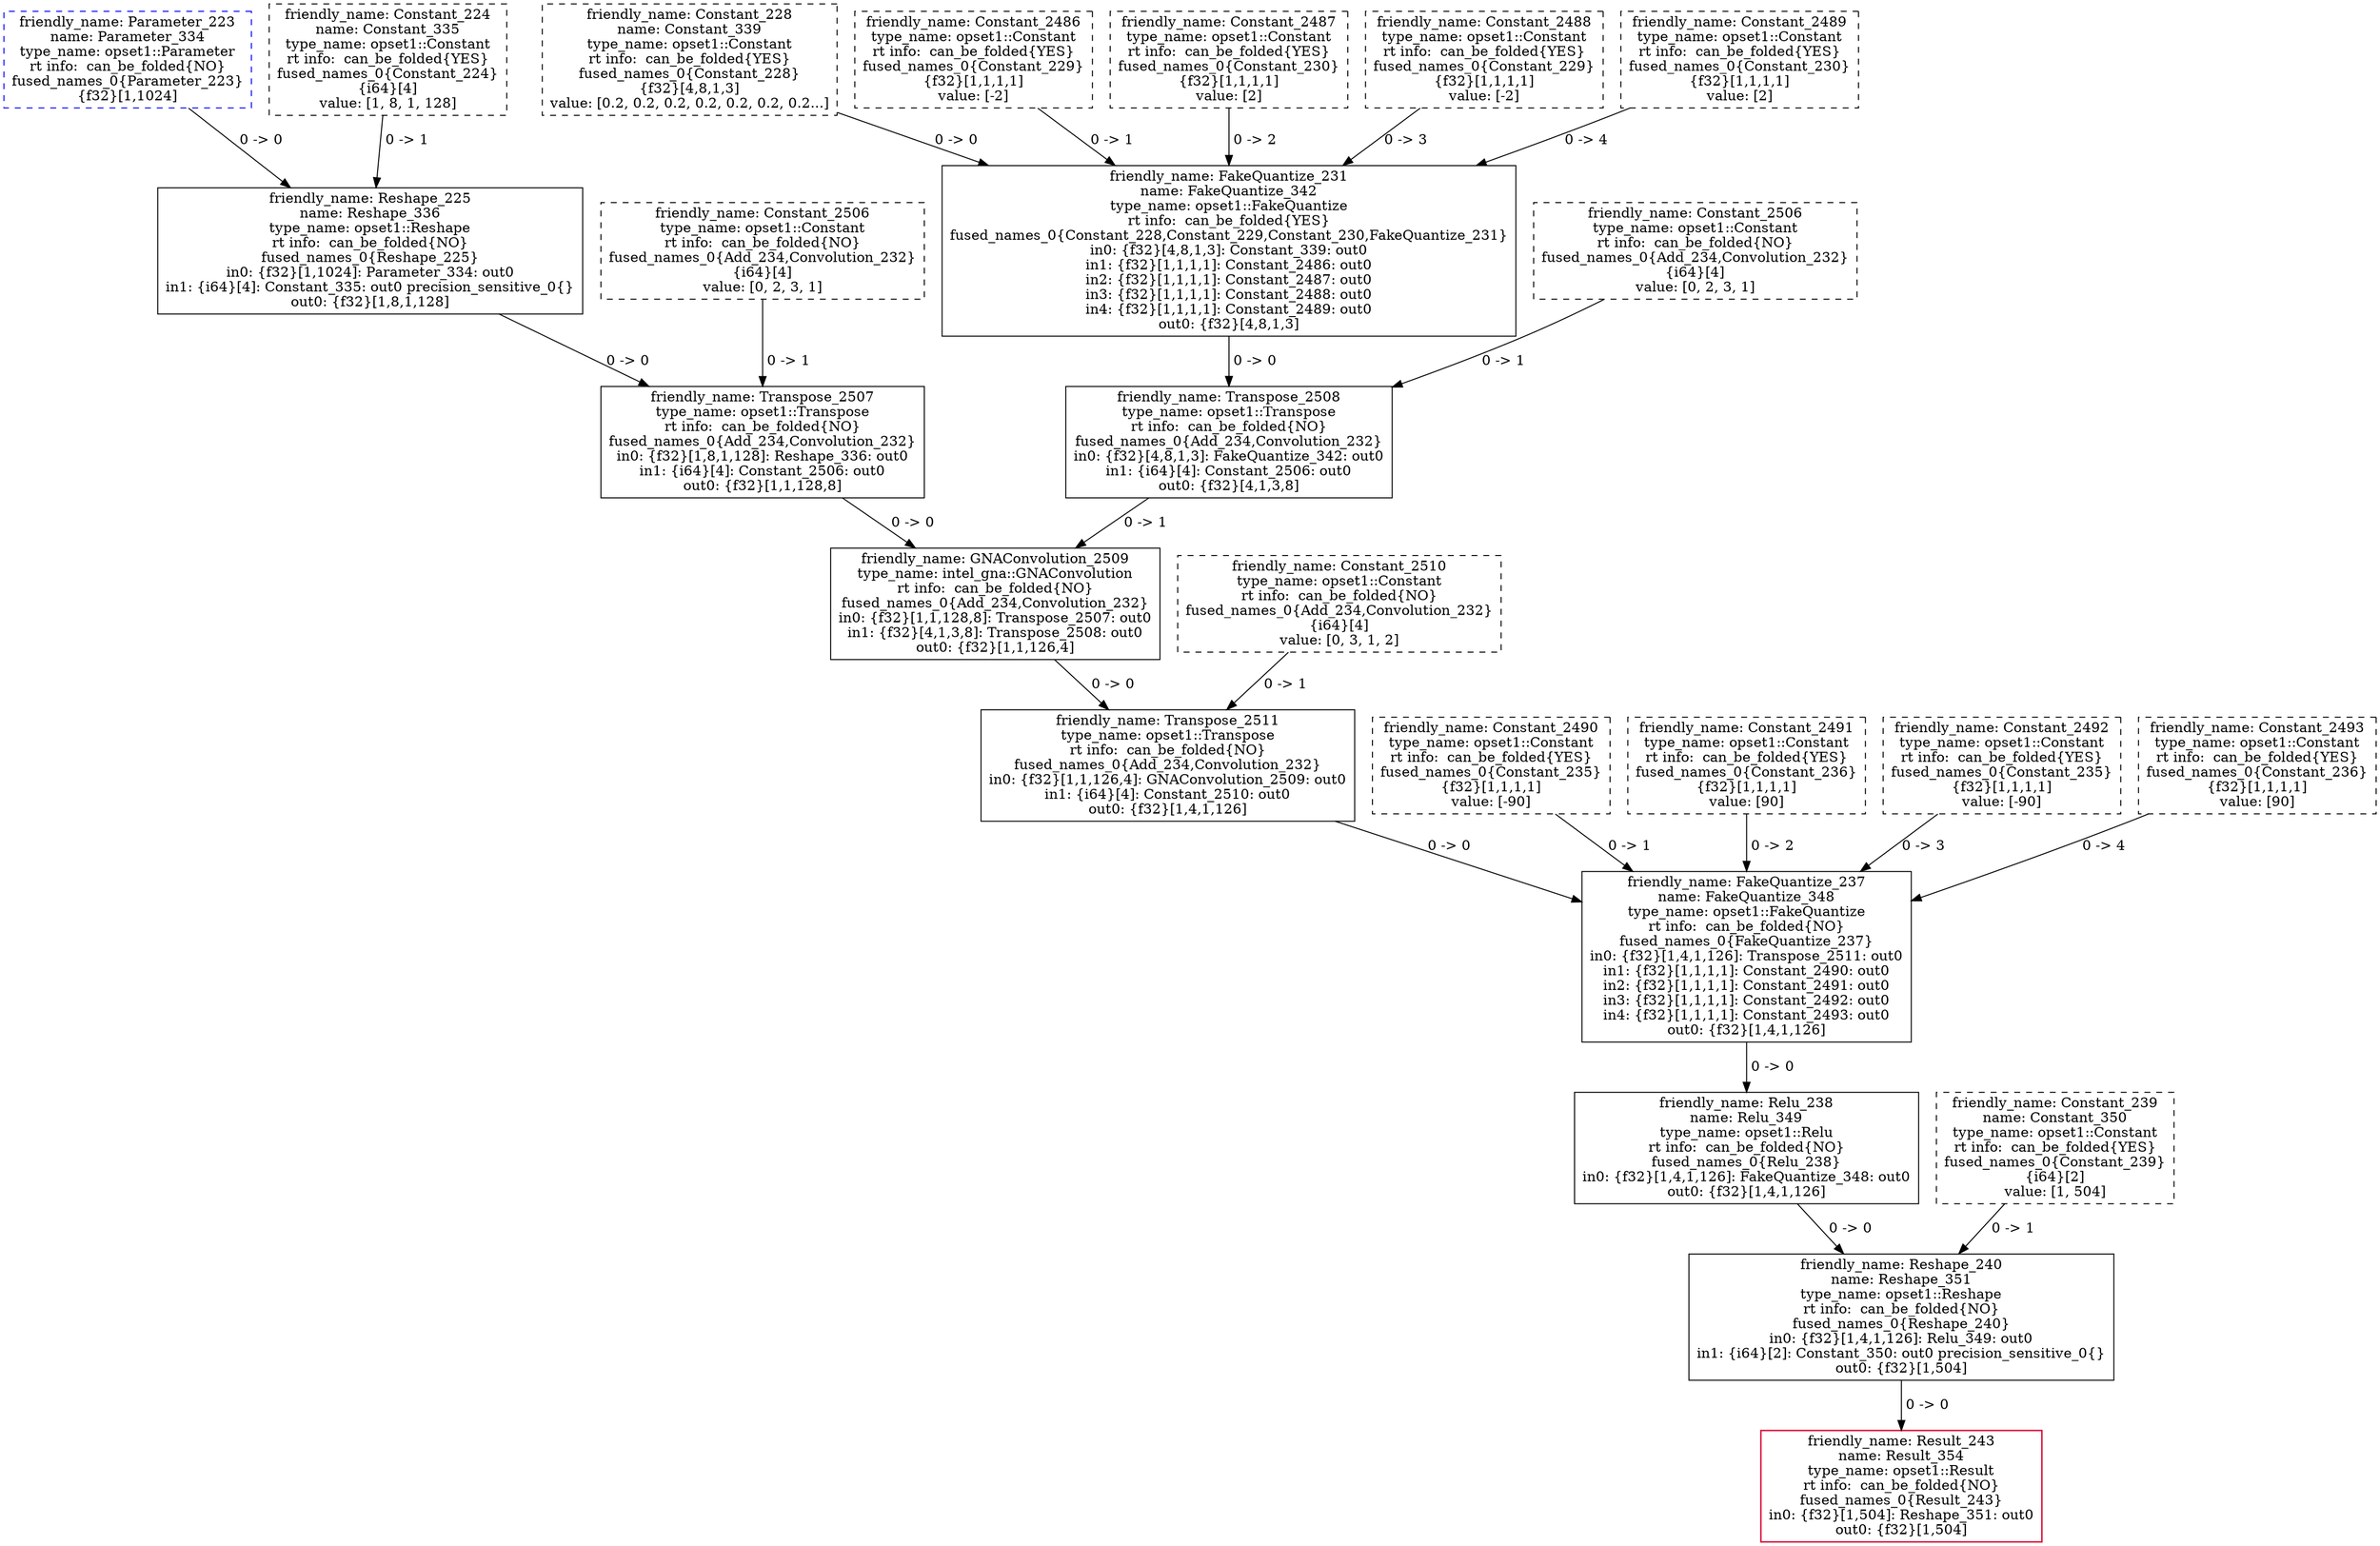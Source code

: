 digraph ngraph
{
    Reshape_351 [shape=box color=black label="friendly_name: Reshape_240\nname: Reshape_351\ntype_name: opset1::Reshape\nrt info:  can_be_folded{NO}\nfused_names_0{Reshape_240}\nin0: {f32}[1,4,1,126]: Relu_349: out0\nin1: {i64}[2]: Constant_350: out0 precision_sensitive_0{}\nout0: {f32}[1,504]"]
    Result_354 [shape=box color=crimson penwidth=1.5 label="friendly_name: Result_243\nname: Result_354\ntype_name: opset1::Result\nrt info:  can_be_folded{NO}\nfused_names_0{Result_243}\nin0: {f32}[1,504]: Reshape_351: out0\nout0: {f32}[1,504]"]
    Reshape_351 -> Result_354[label=" 0 -> 0 "]
    Relu_349 [shape=box color=black label="friendly_name: Relu_238\nname: Relu_349\ntype_name: opset1::Relu\nrt info:  can_be_folded{NO}\nfused_names_0{Relu_238}\nin0: {f32}[1,4,1,126]: FakeQuantize_348: out0\nout0: {f32}[1,4,1,126]"]
    Relu_349 -> Reshape_351[label=" 0 -> 0 "]
    CLONE_0[ shape="box"  style="dashed"  color="black"  label="friendly_name: Constant_239\nname: Constant_350\ntype_name: opset1::Constant\nrt info:  can_be_folded{YES}\nfused_names_0{Constant_239}
{i64}[2]
value: [1, 504]" ]
    CLONE_0 -> Reshape_351[label=" 0 -> 1 "]
    FakeQuantize_348 [shape=box color=black label="friendly_name: FakeQuantize_237\nname: FakeQuantize_348\ntype_name: opset1::FakeQuantize\nrt info:  can_be_folded{NO}\nfused_names_0{FakeQuantize_237}\nin0: {f32}[1,4,1,126]: Transpose_2511: out0\nin1: {f32}[1,1,1,1]: Constant_2490: out0\nin2: {f32}[1,1,1,1]: Constant_2491: out0\nin3: {f32}[1,1,1,1]: Constant_2492: out0\nin4: {f32}[1,1,1,1]: Constant_2493: out0\nout0: {f32}[1,4,1,126]"]
    FakeQuantize_348 -> Relu_349[label=" 0 -> 0 "]
    Transpose_2511 [shape=box color=black label="friendly_name: Transpose_2511\ntype_name: opset1::Transpose\nrt info:  can_be_folded{NO}\nfused_names_0{Add_234,Convolution_232}\nin0: {f32}[1,1,126,4]: GNAConvolution_2509: out0\nin1: {i64}[4]: Constant_2510: out0\nout0: {f32}[1,4,1,126]"]
    Transpose_2511 -> FakeQuantize_348[label=" 0 -> 0 "]
    CLONE_1[ shape="box"  style="dashed"  color="black"  label="friendly_name: Constant_2490\ntype_name: opset1::Constant\nrt info:  can_be_folded{YES}\nfused_names_0{Constant_235}
{f32}[1,1,1,1]
value: [-90]" ]
    CLONE_1 -> FakeQuantize_348[label=" 0 -> 1 "]
    CLONE_2[ shape="box"  style="dashed"  color="black"  label="friendly_name: Constant_2491\ntype_name: opset1::Constant\nrt info:  can_be_folded{YES}\nfused_names_0{Constant_236}
{f32}[1,1,1,1]
value: [90]" ]
    CLONE_2 -> FakeQuantize_348[label=" 0 -> 2 "]
    CLONE_3[ shape="box"  style="dashed"  color="black"  label="friendly_name: Constant_2492\ntype_name: opset1::Constant\nrt info:  can_be_folded{YES}\nfused_names_0{Constant_235}
{f32}[1,1,1,1]
value: [-90]" ]
    CLONE_3 -> FakeQuantize_348[label=" 0 -> 3 "]
    CLONE_4[ shape="box"  style="dashed"  color="black"  label="friendly_name: Constant_2493\ntype_name: opset1::Constant\nrt info:  can_be_folded{YES}\nfused_names_0{Constant_236}
{f32}[1,1,1,1]
value: [90]" ]
    CLONE_4 -> FakeQuantize_348[label=" 0 -> 4 "]
    GNAConvolution_2509 [shape=box color=black label="friendly_name: GNAConvolution_2509\ntype_name: intel_gna::GNAConvolution\nrt info:  can_be_folded{NO}\nfused_names_0{Add_234,Convolution_232}\nin0: {f32}[1,1,128,8]: Transpose_2507: out0\nin1: {f32}[4,1,3,8]: Transpose_2508: out0\nout0: {f32}[1,1,126,4]"]
    GNAConvolution_2509 -> Transpose_2511[label=" 0 -> 0 "]
    CLONE_5[ shape="box"  style="dashed"  color="black"  label="friendly_name: Constant_2510\ntype_name: opset1::Constant\nrt info:  can_be_folded{NO}\nfused_names_0{Add_234,Convolution_232}
{i64}[4]
value: [0, 3, 1, 2]" ]
    CLONE_5 -> Transpose_2511[label=" 0 -> 1 "]
    Transpose_2507 [shape=box color=black label="friendly_name: Transpose_2507\ntype_name: opset1::Transpose\nrt info:  can_be_folded{NO}\nfused_names_0{Add_234,Convolution_232}\nin0: {f32}[1,8,1,128]: Reshape_336: out0\nin1: {i64}[4]: Constant_2506: out0\nout0: {f32}[1,1,128,8]"]
    Transpose_2507 -> GNAConvolution_2509[label=" 0 -> 0 "]
    Transpose_2508 [shape=box color=black label="friendly_name: Transpose_2508\ntype_name: opset1::Transpose\nrt info:  can_be_folded{NO}\nfused_names_0{Add_234,Convolution_232}\nin0: {f32}[4,8,1,3]: FakeQuantize_342: out0\nin1: {i64}[4]: Constant_2506: out0\nout0: {f32}[4,1,3,8]"]
    Transpose_2508 -> GNAConvolution_2509[label=" 0 -> 1 "]
    FakeQuantize_342 [shape=box color=black label="friendly_name: FakeQuantize_231\nname: FakeQuantize_342\ntype_name: opset1::FakeQuantize\nrt info:  can_be_folded{YES}\nfused_names_0{Constant_228,Constant_229,Constant_230,FakeQuantize_231}\nin0: {f32}[4,8,1,3]: Constant_339: out0\nin1: {f32}[1,1,1,1]: Constant_2486: out0\nin2: {f32}[1,1,1,1]: Constant_2487: out0\nin3: {f32}[1,1,1,1]: Constant_2488: out0\nin4: {f32}[1,1,1,1]: Constant_2489: out0\nout0: {f32}[4,8,1,3]"]
    FakeQuantize_342 -> Transpose_2508[label=" 0 -> 0 "]
    CLONE_6[ shape="box"  style="dashed"  color="black"  label="friendly_name: Constant_2506\ntype_name: opset1::Constant\nrt info:  can_be_folded{NO}\nfused_names_0{Add_234,Convolution_232}
{i64}[4]
value: [0, 2, 3, 1]" ]
    CLONE_6 -> Transpose_2508[label=" 0 -> 1 "]
    CLONE_7[ shape="box"  style="dashed"  color="black"  label="friendly_name: Constant_228\nname: Constant_339\ntype_name: opset1::Constant\nrt info:  can_be_folded{YES}\nfused_names_0{Constant_228}
{f32}[4,8,1,3]
value: [0.2, 0.2, 0.2, 0.2, 0.2, 0.2, 0.2...]" ]
    CLONE_7 -> FakeQuantize_342[label=" 0 -> 0 "]
    CLONE_8[ shape="box"  style="dashed"  color="black"  label="friendly_name: Constant_2486\ntype_name: opset1::Constant\nrt info:  can_be_folded{YES}\nfused_names_0{Constant_229}
{f32}[1,1,1,1]
value: [-2]" ]
    CLONE_8 -> FakeQuantize_342[label=" 0 -> 1 "]
    CLONE_9[ shape="box"  style="dashed"  color="black"  label="friendly_name: Constant_2487\ntype_name: opset1::Constant\nrt info:  can_be_folded{YES}\nfused_names_0{Constant_230}
{f32}[1,1,1,1]
value: [2]" ]
    CLONE_9 -> FakeQuantize_342[label=" 0 -> 2 "]
    CLONE_10[ shape="box"  style="dashed"  color="black"  label="friendly_name: Constant_2488\ntype_name: opset1::Constant\nrt info:  can_be_folded{YES}\nfused_names_0{Constant_229}
{f32}[1,1,1,1]
value: [-2]" ]
    CLONE_10 -> FakeQuantize_342[label=" 0 -> 3 "]
    CLONE_11[ shape="box"  style="dashed"  color="black"  label="friendly_name: Constant_2489\ntype_name: opset1::Constant\nrt info:  can_be_folded{YES}\nfused_names_0{Constant_230}
{f32}[1,1,1,1]
value: [2]" ]
    CLONE_11 -> FakeQuantize_342[label=" 0 -> 4 "]
    Reshape_336 [shape=box color=black label="friendly_name: Reshape_225\nname: Reshape_336\ntype_name: opset1::Reshape\nrt info:  can_be_folded{NO}\nfused_names_0{Reshape_225}\nin0: {f32}[1,1024]: Parameter_334: out0\nin1: {i64}[4]: Constant_335: out0 precision_sensitive_0{}\nout0: {f32}[1,8,1,128]"]
    Reshape_336 -> Transpose_2507[label=" 0 -> 0 "]
    CLONE_12[ shape="box"  style="dashed"  color="black"  label="friendly_name: Constant_2506\ntype_name: opset1::Constant\nrt info:  can_be_folded{NO}\nfused_names_0{Add_234,Convolution_232}
{i64}[4]
value: [0, 2, 3, 1]" ]
    CLONE_12 -> Transpose_2507[label=" 0 -> 1 "]
    CLONE_13[ shape="box"  style="dashed"  color="blue"  label="friendly_name: Parameter_223\nname: Parameter_334\ntype_name: opset1::Parameter\nrt info:  can_be_folded{NO}\nfused_names_0{Parameter_223}
{f32}[1,1024]" ]
    CLONE_13 -> Reshape_336[label=" 0 -> 0 "]
    CLONE_14[ shape="box"  style="dashed"  color="black"  label="friendly_name: Constant_224\nname: Constant_335\ntype_name: opset1::Constant\nrt info:  can_be_folded{YES}\nfused_names_0{Constant_224}
{i64}[4]
value: [1, 8, 1, 128]" ]
    CLONE_14 -> Reshape_336[label=" 0 -> 1 "]
}
